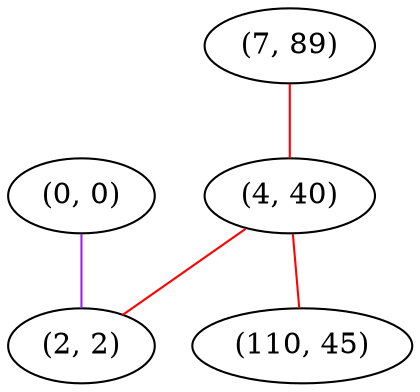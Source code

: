 graph "" {
"(0, 0)";
"(7, 89)";
"(4, 40)";
"(110, 45)";
"(2, 2)";
"(0, 0)" -- "(2, 2)"  [color=purple, key=0, weight=4];
"(7, 89)" -- "(4, 40)"  [color=red, key=0, weight=1];
"(4, 40)" -- "(110, 45)"  [color=red, key=0, weight=1];
"(4, 40)" -- "(2, 2)"  [color=red, key=0, weight=1];
}
